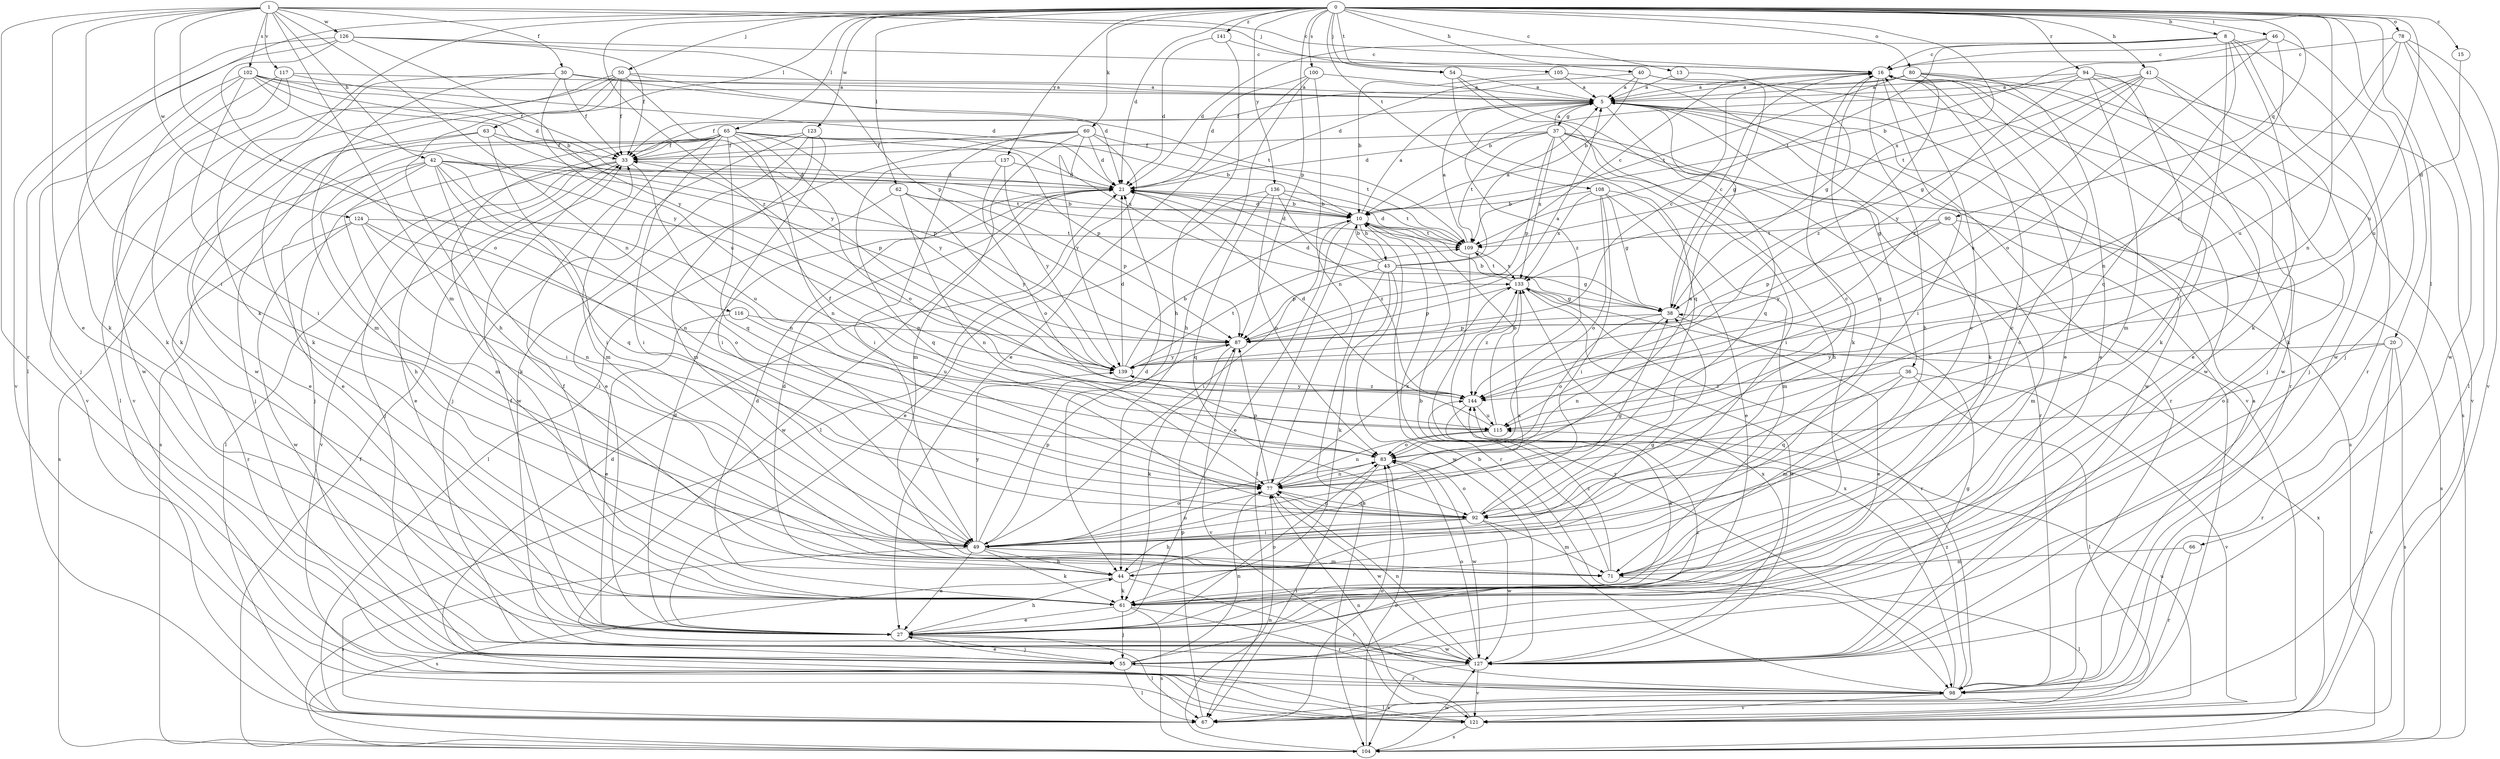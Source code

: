 strict digraph  {
0;
1;
5;
8;
10;
13;
15;
16;
20;
21;
27;
30;
33;
36;
37;
38;
40;
41;
42;
43;
44;
46;
49;
50;
54;
55;
60;
61;
62;
63;
65;
66;
67;
71;
77;
78;
80;
83;
87;
90;
92;
94;
98;
100;
102;
104;
105;
108;
109;
115;
116;
117;
121;
123;
124;
126;
127;
133;
136;
137;
139;
141;
144;
0 -> 8  [label=b];
0 -> 13  [label=c];
0 -> 15  [label=c];
0 -> 20  [label=d];
0 -> 21  [label=d];
0 -> 40  [label=h];
0 -> 41  [label=h];
0 -> 46  [label=i];
0 -> 50  [label=j];
0 -> 54  [label=j];
0 -> 60  [label=k];
0 -> 61  [label=k];
0 -> 62  [label=l];
0 -> 63  [label=l];
0 -> 65  [label=l];
0 -> 66  [label=l];
0 -> 67  [label=l];
0 -> 77  [label=n];
0 -> 78  [label=o];
0 -> 80  [label=o];
0 -> 87  [label=p];
0 -> 90  [label=q];
0 -> 94  [label=r];
0 -> 100  [label=s];
0 -> 105  [label=t];
0 -> 108  [label=t];
0 -> 115  [label=u];
0 -> 123  [label=w];
0 -> 133  [label=x];
0 -> 136  [label=y];
0 -> 137  [label=y];
0 -> 141  [label=z];
0 -> 144  [label=z];
1 -> 16  [label=c];
1 -> 27  [label=e];
1 -> 30  [label=f];
1 -> 42  [label=h];
1 -> 49  [label=i];
1 -> 54  [label=j];
1 -> 71  [label=m];
1 -> 77  [label=n];
1 -> 98  [label=r];
1 -> 102  [label=s];
1 -> 116  [label=v];
1 -> 117  [label=v];
1 -> 124  [label=w];
1 -> 126  [label=w];
5 -> 33  [label=f];
5 -> 36  [label=g];
5 -> 37  [label=g];
5 -> 61  [label=k];
5 -> 92  [label=q];
5 -> 98  [label=r];
5 -> 127  [label=w];
5 -> 144  [label=z];
8 -> 16  [label=c];
8 -> 21  [label=d];
8 -> 49  [label=i];
8 -> 61  [label=k];
8 -> 92  [label=q];
8 -> 98  [label=r];
8 -> 109  [label=t];
8 -> 127  [label=w];
10 -> 5  [label=a];
10 -> 21  [label=d];
10 -> 27  [label=e];
10 -> 43  [label=h];
10 -> 49  [label=i];
10 -> 67  [label=l];
10 -> 98  [label=r];
10 -> 109  [label=t];
13 -> 5  [label=a];
13 -> 38  [label=g];
15 -> 115  [label=u];
16 -> 5  [label=a];
16 -> 27  [label=e];
16 -> 44  [label=h];
16 -> 49  [label=i];
16 -> 92  [label=q];
16 -> 98  [label=r];
16 -> 127  [label=w];
20 -> 83  [label=o];
20 -> 98  [label=r];
20 -> 104  [label=s];
20 -> 121  [label=v];
20 -> 139  [label=y];
21 -> 10  [label=b];
21 -> 127  [label=w];
27 -> 21  [label=d];
27 -> 33  [label=f];
27 -> 44  [label=h];
27 -> 55  [label=j];
27 -> 67  [label=l];
27 -> 83  [label=o];
27 -> 127  [label=w];
30 -> 5  [label=a];
30 -> 33  [label=f];
30 -> 71  [label=m];
30 -> 109  [label=t];
30 -> 115  [label=u];
30 -> 127  [label=w];
33 -> 21  [label=d];
33 -> 27  [label=e];
33 -> 55  [label=j];
33 -> 67  [label=l];
33 -> 77  [label=n];
33 -> 121  [label=v];
36 -> 67  [label=l];
36 -> 71  [label=m];
36 -> 92  [label=q];
36 -> 121  [label=v];
36 -> 144  [label=z];
37 -> 5  [label=a];
37 -> 21  [label=d];
37 -> 33  [label=f];
37 -> 44  [label=h];
37 -> 49  [label=i];
37 -> 87  [label=p];
37 -> 98  [label=r];
37 -> 104  [label=s];
37 -> 109  [label=t];
37 -> 133  [label=x];
38 -> 10  [label=b];
38 -> 16  [label=c];
38 -> 21  [label=d];
38 -> 27  [label=e];
38 -> 77  [label=n];
38 -> 83  [label=o];
38 -> 87  [label=p];
40 -> 5  [label=a];
40 -> 10  [label=b];
40 -> 21  [label=d];
40 -> 38  [label=g];
40 -> 55  [label=j];
41 -> 5  [label=a];
41 -> 38  [label=g];
41 -> 55  [label=j];
41 -> 61  [label=k];
41 -> 109  [label=t];
41 -> 115  [label=u];
41 -> 144  [label=z];
42 -> 21  [label=d];
42 -> 44  [label=h];
42 -> 49  [label=i];
42 -> 71  [label=m];
42 -> 77  [label=n];
42 -> 87  [label=p];
42 -> 92  [label=q];
42 -> 104  [label=s];
42 -> 109  [label=t];
42 -> 115  [label=u];
43 -> 5  [label=a];
43 -> 10  [label=b];
43 -> 16  [label=c];
43 -> 21  [label=d];
43 -> 38  [label=g];
43 -> 61  [label=k];
43 -> 87  [label=p];
43 -> 104  [label=s];
43 -> 127  [label=w];
44 -> 16  [label=c];
44 -> 21  [label=d];
44 -> 38  [label=g];
44 -> 61  [label=k];
44 -> 98  [label=r];
44 -> 104  [label=s];
46 -> 10  [label=b];
46 -> 16  [label=c];
46 -> 55  [label=j];
46 -> 77  [label=n];
46 -> 83  [label=o];
49 -> 21  [label=d];
49 -> 27  [label=e];
49 -> 44  [label=h];
49 -> 61  [label=k];
49 -> 71  [label=m];
49 -> 77  [label=n];
49 -> 83  [label=o];
49 -> 87  [label=p];
49 -> 104  [label=s];
49 -> 133  [label=x];
49 -> 139  [label=y];
50 -> 5  [label=a];
50 -> 21  [label=d];
50 -> 33  [label=f];
50 -> 44  [label=h];
50 -> 61  [label=k];
50 -> 67  [label=l];
50 -> 121  [label=v];
50 -> 139  [label=y];
54 -> 5  [label=a];
54 -> 61  [label=k];
54 -> 92  [label=q];
54 -> 121  [label=v];
55 -> 27  [label=e];
55 -> 67  [label=l];
55 -> 77  [label=n];
55 -> 98  [label=r];
55 -> 144  [label=z];
60 -> 21  [label=d];
60 -> 27  [label=e];
60 -> 33  [label=f];
60 -> 49  [label=i];
60 -> 67  [label=l];
60 -> 71  [label=m];
60 -> 109  [label=t];
60 -> 139  [label=y];
61 -> 16  [label=c];
61 -> 21  [label=d];
61 -> 27  [label=e];
61 -> 33  [label=f];
61 -> 55  [label=j];
61 -> 98  [label=r];
61 -> 104  [label=s];
62 -> 10  [label=b];
62 -> 67  [label=l];
62 -> 77  [label=n];
62 -> 87  [label=p];
62 -> 139  [label=y];
63 -> 27  [label=e];
63 -> 33  [label=f];
63 -> 49  [label=i];
63 -> 55  [label=j];
63 -> 87  [label=p];
65 -> 10  [label=b];
65 -> 27  [label=e];
65 -> 33  [label=f];
65 -> 49  [label=i];
65 -> 55  [label=j];
65 -> 61  [label=k];
65 -> 71  [label=m];
65 -> 77  [label=n];
65 -> 83  [label=o];
65 -> 87  [label=p];
65 -> 92  [label=q];
65 -> 104  [label=s];
65 -> 133  [label=x];
65 -> 139  [label=y];
66 -> 71  [label=m];
66 -> 98  [label=r];
67 -> 83  [label=o];
67 -> 87  [label=p];
71 -> 10  [label=b];
71 -> 16  [label=c];
71 -> 67  [label=l];
71 -> 144  [label=z];
77 -> 5  [label=a];
77 -> 87  [label=p];
77 -> 92  [label=q];
77 -> 127  [label=w];
77 -> 133  [label=x];
78 -> 16  [label=c];
78 -> 67  [label=l];
78 -> 115  [label=u];
78 -> 121  [label=v];
78 -> 127  [label=w];
78 -> 144  [label=z];
80 -> 5  [label=a];
80 -> 27  [label=e];
80 -> 33  [label=f];
80 -> 104  [label=s];
80 -> 109  [label=t];
80 -> 127  [label=w];
80 -> 144  [label=z];
83 -> 67  [label=l];
83 -> 77  [label=n];
83 -> 127  [label=w];
87 -> 5  [label=a];
87 -> 16  [label=c];
87 -> 61  [label=k];
87 -> 121  [label=v];
87 -> 139  [label=y];
90 -> 71  [label=m];
90 -> 87  [label=p];
90 -> 104  [label=s];
90 -> 109  [label=t];
90 -> 139  [label=y];
92 -> 16  [label=c];
92 -> 38  [label=g];
92 -> 44  [label=h];
92 -> 49  [label=i];
92 -> 71  [label=m];
92 -> 77  [label=n];
92 -> 83  [label=o];
92 -> 127  [label=w];
94 -> 5  [label=a];
94 -> 10  [label=b];
94 -> 27  [label=e];
94 -> 61  [label=k];
94 -> 71  [label=m];
94 -> 121  [label=v];
94 -> 139  [label=y];
98 -> 5  [label=a];
98 -> 10  [label=b];
98 -> 67  [label=l];
98 -> 121  [label=v];
98 -> 133  [label=x];
98 -> 144  [label=z];
100 -> 5  [label=a];
100 -> 21  [label=d];
100 -> 27  [label=e];
100 -> 44  [label=h];
100 -> 77  [label=n];
102 -> 5  [label=a];
102 -> 10  [label=b];
102 -> 21  [label=d];
102 -> 33  [label=f];
102 -> 49  [label=i];
102 -> 55  [label=j];
102 -> 61  [label=k];
102 -> 139  [label=y];
104 -> 33  [label=f];
104 -> 77  [label=n];
104 -> 83  [label=o];
104 -> 127  [label=w];
104 -> 133  [label=x];
105 -> 5  [label=a];
105 -> 10  [label=b];
105 -> 67  [label=l];
108 -> 10  [label=b];
108 -> 27  [label=e];
108 -> 38  [label=g];
108 -> 49  [label=i];
108 -> 71  [label=m];
108 -> 83  [label=o];
108 -> 133  [label=x];
109 -> 5  [label=a];
109 -> 21  [label=d];
109 -> 98  [label=r];
109 -> 133  [label=x];
115 -> 10  [label=b];
115 -> 33  [label=f];
115 -> 77  [label=n];
115 -> 83  [label=o];
116 -> 27  [label=e];
116 -> 87  [label=p];
116 -> 115  [label=u];
117 -> 5  [label=a];
117 -> 21  [label=d];
117 -> 61  [label=k];
117 -> 121  [label=v];
117 -> 127  [label=w];
121 -> 21  [label=d];
121 -> 77  [label=n];
121 -> 104  [label=s];
121 -> 115  [label=u];
123 -> 33  [label=f];
123 -> 49  [label=i];
123 -> 55  [label=j];
123 -> 71  [label=m];
123 -> 127  [label=w];
124 -> 49  [label=i];
124 -> 77  [label=n];
124 -> 83  [label=o];
124 -> 98  [label=r];
124 -> 109  [label=t];
124 -> 127  [label=w];
126 -> 16  [label=c];
126 -> 33  [label=f];
126 -> 61  [label=k];
126 -> 83  [label=o];
126 -> 87  [label=p];
126 -> 121  [label=v];
126 -> 139  [label=y];
127 -> 38  [label=g];
127 -> 77  [label=n];
127 -> 83  [label=o];
127 -> 104  [label=s];
127 -> 121  [label=v];
127 -> 133  [label=x];
133 -> 38  [label=g];
133 -> 87  [label=p];
133 -> 98  [label=r];
133 -> 109  [label=t];
133 -> 127  [label=w];
133 -> 144  [label=z];
136 -> 10  [label=b];
136 -> 27  [label=e];
136 -> 83  [label=o];
136 -> 92  [label=q];
136 -> 109  [label=t];
136 -> 144  [label=z];
137 -> 21  [label=d];
137 -> 83  [label=o];
137 -> 92  [label=q];
137 -> 139  [label=y];
139 -> 10  [label=b];
139 -> 21  [label=d];
139 -> 109  [label=t];
139 -> 144  [label=z];
141 -> 16  [label=c];
141 -> 21  [label=d];
141 -> 44  [label=h];
144 -> 21  [label=d];
144 -> 61  [label=k];
144 -> 115  [label=u];
144 -> 139  [label=y];
}
